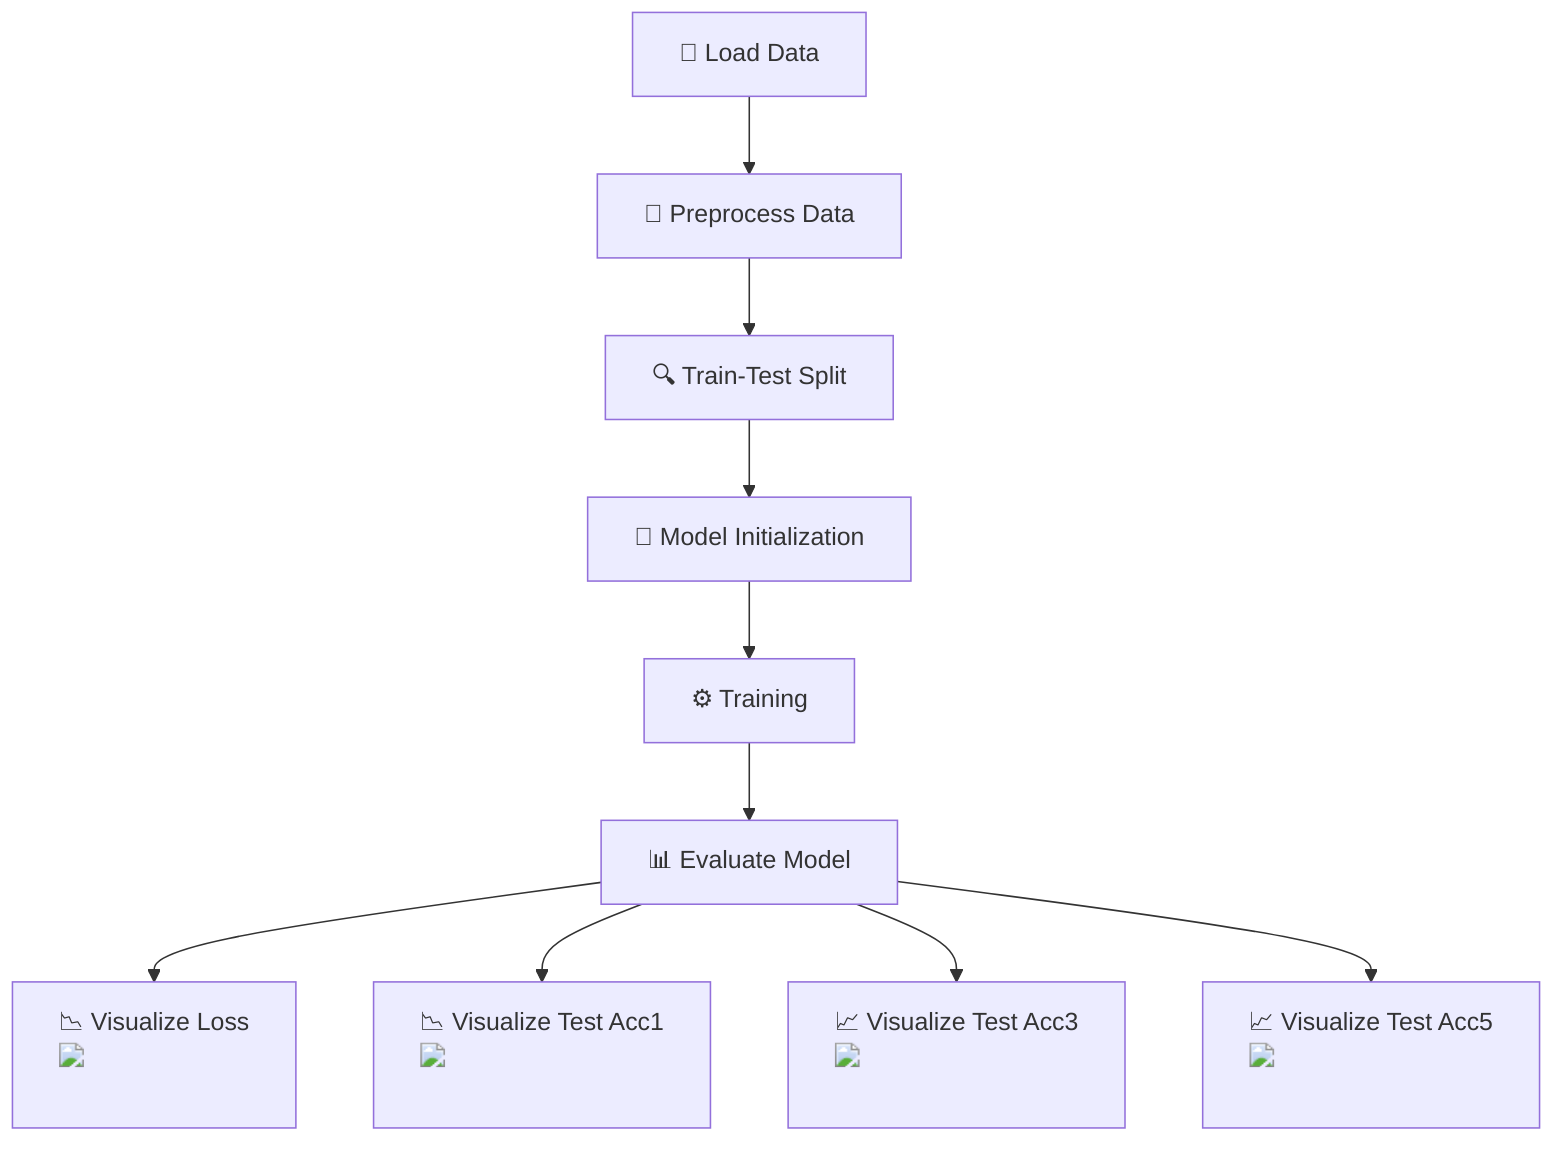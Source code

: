flowchart TD
    A["📂 Load Data"] --> B["🧹 Preprocess Data"]
    B --> C["🔍 Train-Test Split"]
    C --> D["🧠 Model Initialization"]
    D --> E["⚙️ Training"]
    E --> F["📊 Evaluate Model"]
    F --> G["📉 Visualize Loss <img src='dummy_plots/scatter_plot_template.svg'/> <br/>"]
    F --> H["📉 Visualize Test Acc1 <img src='dummy_plots/scatter_plot_template.svg'/> <br/>"]
    F --> I["📈 Visualize Test Acc3 <img src='dummy_plots/scatter_plot_template.svg'/> <br/>"]
    F --> J["📈 Visualize Test Acc5 <img src='dummy_plots/scatter_plot_template.svg'/> <br/>"]